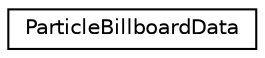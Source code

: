 digraph G
{
  edge [fontname="Helvetica",fontsize="10",labelfontname="Helvetica",labelfontsize="10"];
  node [fontname="Helvetica",fontsize="10",shape=record];
  rankdir=LR;
  Node1 [label="ParticleBillboardData",height=0.2,width=0.4,color="black", fillcolor="white", style="filled",URL="$d0/d06/structParticleBillboardData.html"];
}
